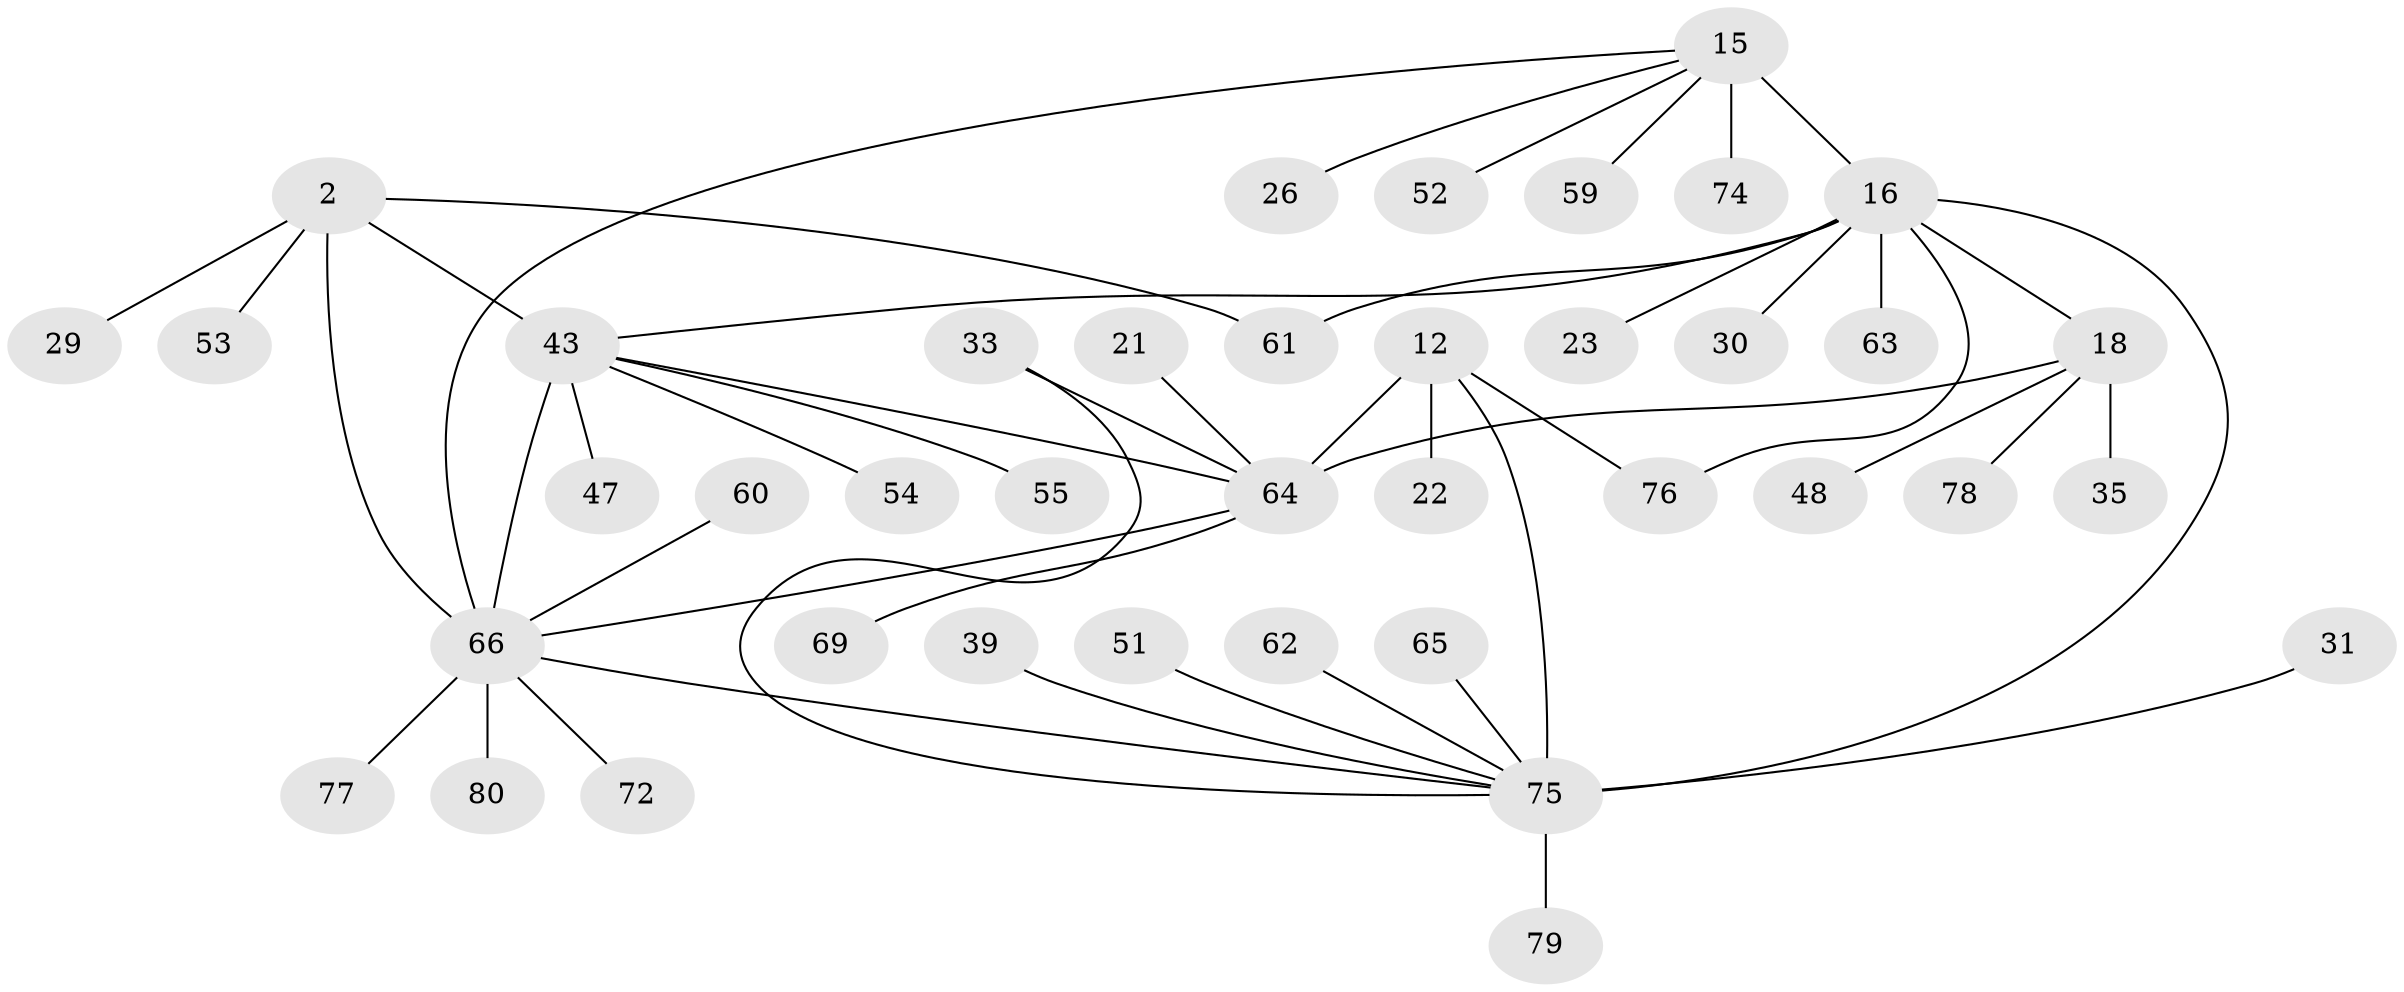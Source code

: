 // original degree distribution, {7: 0.0375, 4: 0.0375, 10: 0.025, 6: 0.05, 11: 0.0125, 8: 0.025, 5: 0.0625, 9: 0.0125, 1: 0.55, 2: 0.1625, 3: 0.025}
// Generated by graph-tools (version 1.1) at 2025/55/03/09/25 04:55:03]
// undirected, 40 vertices, 48 edges
graph export_dot {
graph [start="1"]
  node [color=gray90,style=filled];
  2 [super="+1"];
  12 [super="+9"];
  15 [super="+13"];
  16 [super="+14"];
  18 [super="+17"];
  21;
  22;
  23;
  26;
  29;
  30;
  31;
  33 [super="+28"];
  35;
  39;
  43 [super="+42"];
  47;
  48;
  51;
  52;
  53;
  54;
  55;
  59;
  60;
  61;
  62;
  63;
  64 [super="+56+20"];
  65;
  66 [super="+50+4+44+45+49+58+6"];
  69;
  72 [super="+41"];
  74;
  75 [super="+71+11+57"];
  76 [super="+40"];
  77;
  78 [super="+73"];
  79;
  80;
  2 -- 53;
  2 -- 29;
  2 -- 61;
  2 -- 66 [weight=5];
  2 -- 43;
  12 -- 22;
  12 -- 76;
  12 -- 75 [weight=4];
  12 -- 64;
  15 -- 16 [weight=4];
  15 -- 26;
  15 -- 52;
  15 -- 74;
  15 -- 59;
  15 -- 66;
  16 -- 61;
  16 -- 18;
  16 -- 23;
  16 -- 63;
  16 -- 30;
  16 -- 76;
  16 -- 75 [weight=3];
  16 -- 43;
  18 -- 48;
  18 -- 35;
  18 -- 78;
  18 -- 64 [weight=4];
  21 -- 64;
  31 -- 75;
  33 -- 75;
  33 -- 64;
  39 -- 75;
  43 -- 64;
  43 -- 47;
  43 -- 54;
  43 -- 55;
  43 -- 66 [weight=4];
  51 -- 75;
  60 -- 66;
  62 -- 75;
  64 -- 66;
  64 -- 69;
  65 -- 75;
  66 -- 72;
  66 -- 75 [weight=2];
  66 -- 77;
  66 -- 80;
  75 -- 79;
}

